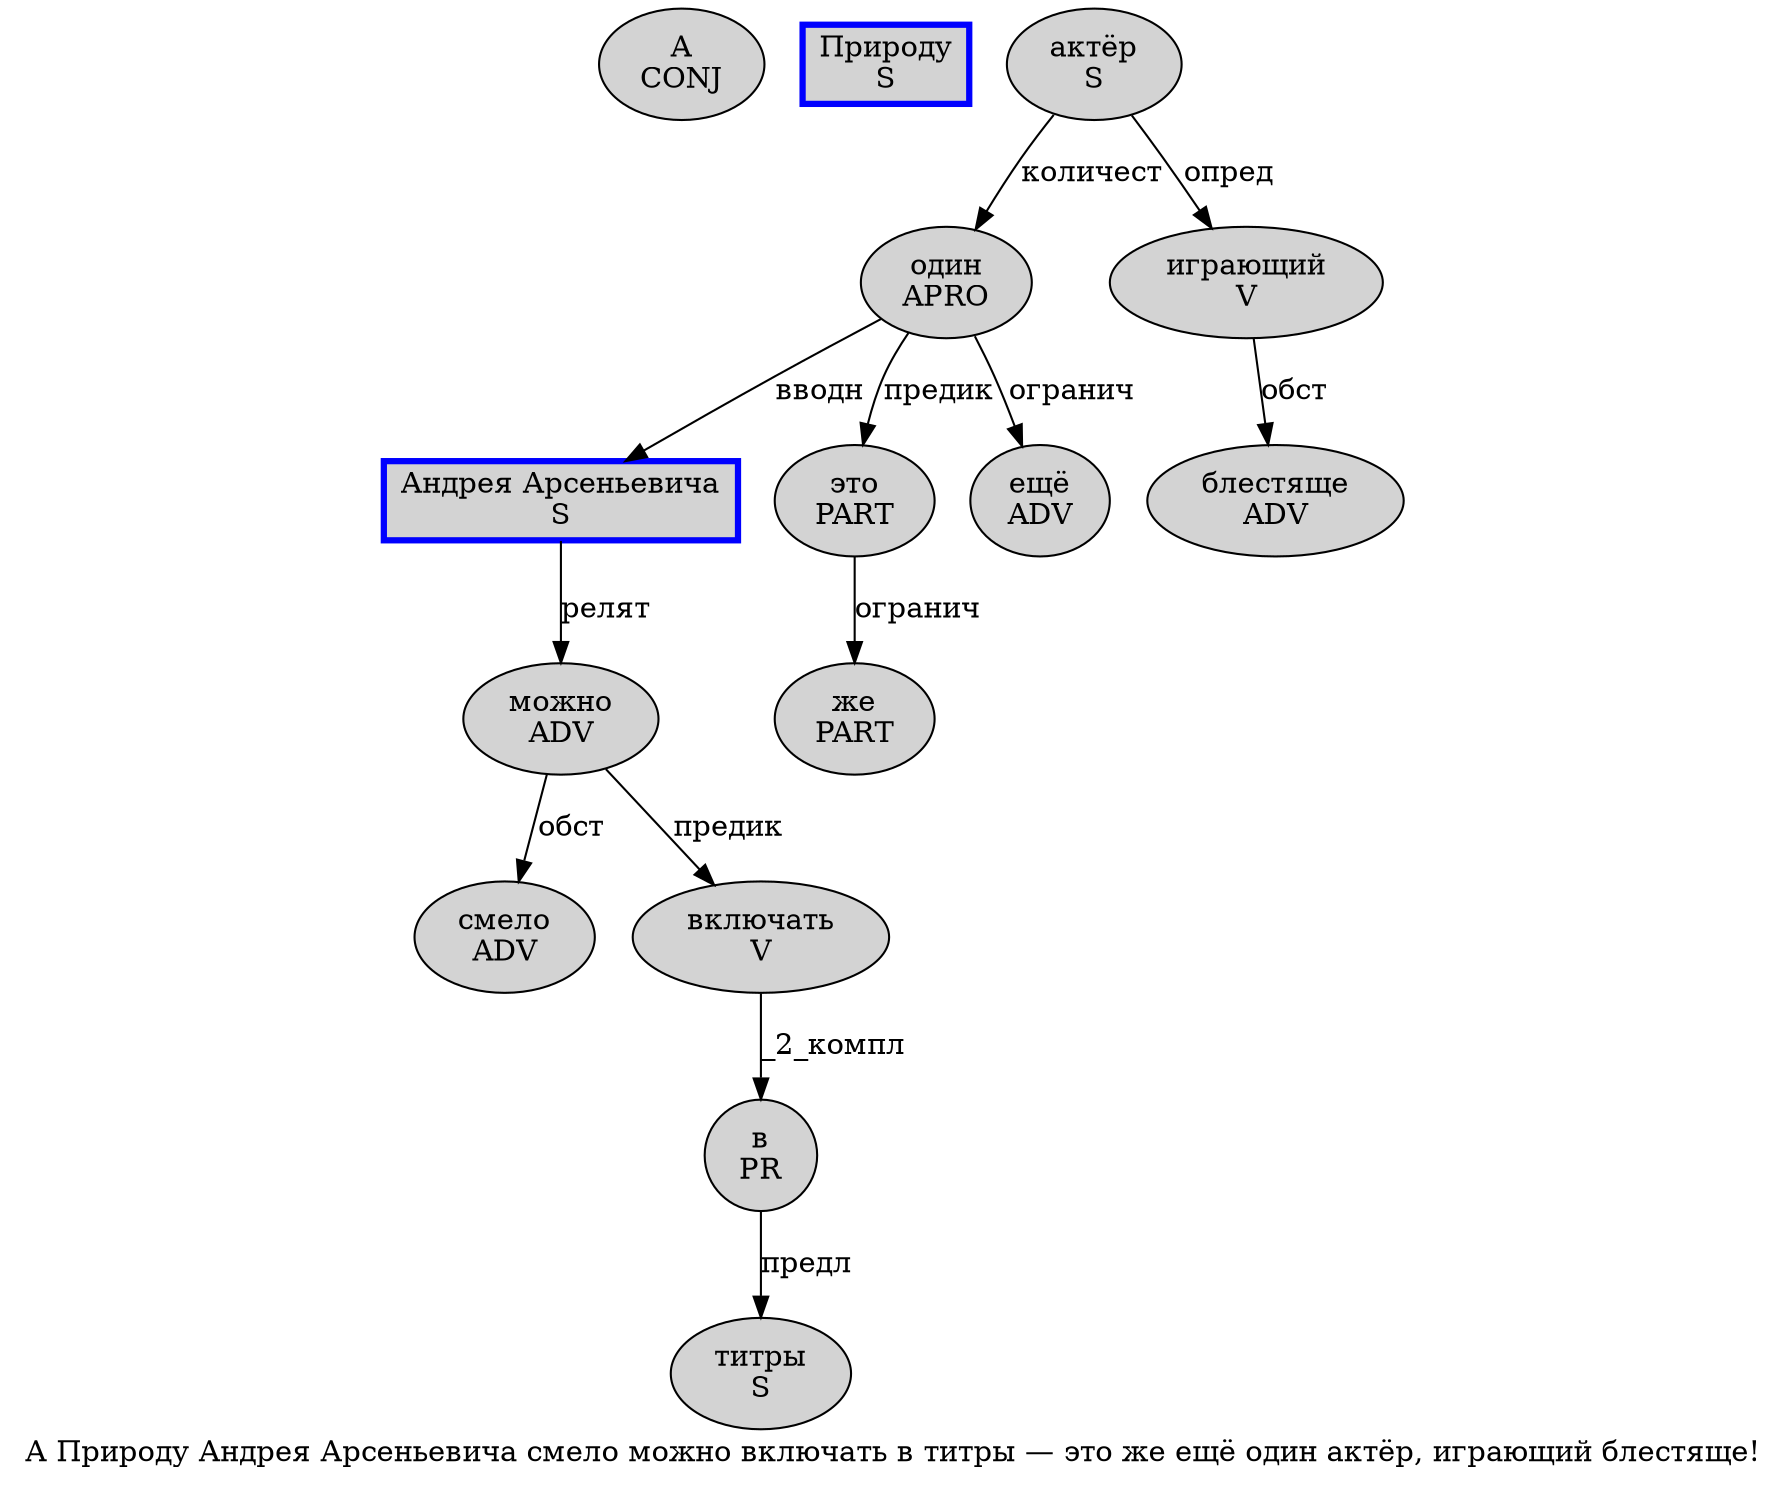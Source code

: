 digraph SENTENCE_2159 {
	graph [label="А Природу Андрея Арсеньевича смело можно включать в титры — это же ещё один актёр, играющий блестяще!"]
	node [style=filled]
		0 [label="А
CONJ" color="" fillcolor=lightgray penwidth=1 shape=ellipse]
		1 [label="Природу
S" color=blue fillcolor=lightgray penwidth=3 shape=box]
		2 [label="Андрея Арсеньевича
S" color=blue fillcolor=lightgray penwidth=3 shape=box]
		3 [label="смело
ADV" color="" fillcolor=lightgray penwidth=1 shape=ellipse]
		4 [label="можно
ADV" color="" fillcolor=lightgray penwidth=1 shape=ellipse]
		5 [label="включать
V" color="" fillcolor=lightgray penwidth=1 shape=ellipse]
		6 [label="в
PR" color="" fillcolor=lightgray penwidth=1 shape=ellipse]
		7 [label="титры
S" color="" fillcolor=lightgray penwidth=1 shape=ellipse]
		9 [label="это
PART" color="" fillcolor=lightgray penwidth=1 shape=ellipse]
		10 [label="же
PART" color="" fillcolor=lightgray penwidth=1 shape=ellipse]
		11 [label="ещё
ADV" color="" fillcolor=lightgray penwidth=1 shape=ellipse]
		12 [label="один
APRO" color="" fillcolor=lightgray penwidth=1 shape=ellipse]
		13 [label="актёр
S" color="" fillcolor=lightgray penwidth=1 shape=ellipse]
		15 [label="играющий
V" color="" fillcolor=lightgray penwidth=1 shape=ellipse]
		16 [label="блестяще
ADV" color="" fillcolor=lightgray penwidth=1 shape=ellipse]
			2 -> 4 [label="релят"]
			13 -> 12 [label="количест"]
			13 -> 15 [label="опред"]
			12 -> 2 [label="вводн"]
			12 -> 9 [label="предик"]
			12 -> 11 [label="огранич"]
			4 -> 3 [label="обст"]
			4 -> 5 [label="предик"]
			5 -> 6 [label="_2_компл"]
			9 -> 10 [label="огранич"]
			15 -> 16 [label="обст"]
			6 -> 7 [label="предл"]
}